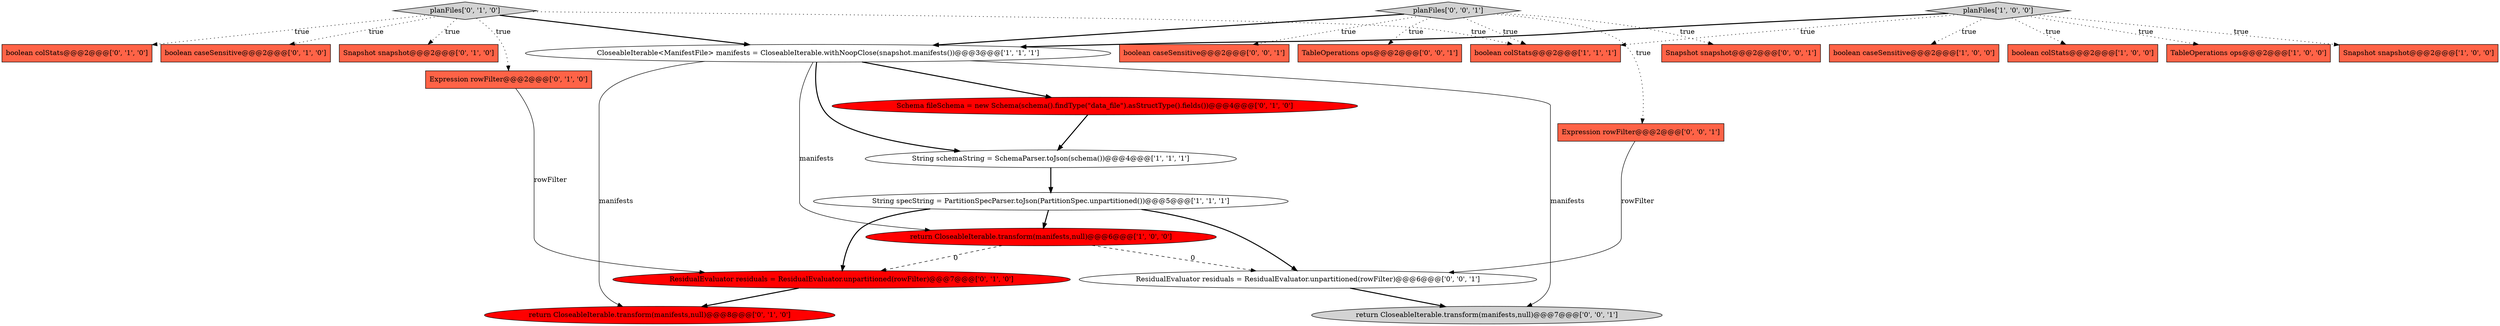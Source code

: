 digraph {
6 [style = filled, label = "planFiles['1', '0', '0']", fillcolor = lightgray, shape = diamond image = "AAA0AAABBB1BBB"];
3 [style = filled, label = "boolean caseSensitive@@@2@@@['1', '0', '0']", fillcolor = tomato, shape = box image = "AAA0AAABBB1BBB"];
15 [style = filled, label = "return CloseableIterable.transform(manifests,null)@@@8@@@['0', '1', '0']", fillcolor = red, shape = ellipse image = "AAA1AAABBB2BBB"];
10 [style = filled, label = "Expression rowFilter@@@2@@@['0', '1', '0']", fillcolor = tomato, shape = box image = "AAA0AAABBB2BBB"];
16 [style = filled, label = "planFiles['0', '1', '0']", fillcolor = lightgray, shape = diamond image = "AAA0AAABBB2BBB"];
0 [style = filled, label = "String specString = PartitionSpecParser.toJson(PartitionSpec.unpartitioned())@@@5@@@['1', '1', '1']", fillcolor = white, shape = ellipse image = "AAA0AAABBB1BBB"];
14 [style = filled, label = "boolean colStats@@@2@@@['0', '1', '0']", fillcolor = tomato, shape = box image = "AAA0AAABBB2BBB"];
5 [style = filled, label = "String schemaString = SchemaParser.toJson(schema())@@@4@@@['1', '1', '1']", fillcolor = white, shape = ellipse image = "AAA0AAABBB1BBB"];
17 [style = filled, label = "Schema fileSchema = new Schema(schema().findType(\"data_file\").asStructType().fields())@@@4@@@['0', '1', '0']", fillcolor = red, shape = ellipse image = "AAA1AAABBB2BBB"];
19 [style = filled, label = "ResidualEvaluator residuals = ResidualEvaluator.unpartitioned(rowFilter)@@@6@@@['0', '0', '1']", fillcolor = white, shape = ellipse image = "AAA0AAABBB3BBB"];
11 [style = filled, label = "boolean caseSensitive@@@2@@@['0', '1', '0']", fillcolor = tomato, shape = box image = "AAA0AAABBB2BBB"];
24 [style = filled, label = "Snapshot snapshot@@@2@@@['0', '0', '1']", fillcolor = tomato, shape = box image = "AAA0AAABBB3BBB"];
1 [style = filled, label = "CloseableIterable<ManifestFile> manifests = CloseableIterable.withNoopClose(snapshot.manifests())@@@3@@@['1', '1', '1']", fillcolor = white, shape = ellipse image = "AAA0AAABBB1BBB"];
21 [style = filled, label = "Expression rowFilter@@@2@@@['0', '0', '1']", fillcolor = tomato, shape = box image = "AAA0AAABBB3BBB"];
20 [style = filled, label = "boolean caseSensitive@@@2@@@['0', '0', '1']", fillcolor = tomato, shape = box image = "AAA0AAABBB3BBB"];
22 [style = filled, label = "return CloseableIterable.transform(manifests,null)@@@7@@@['0', '0', '1']", fillcolor = lightgray, shape = ellipse image = "AAA0AAABBB3BBB"];
12 [style = filled, label = "Snapshot snapshot@@@2@@@['0', '1', '0']", fillcolor = tomato, shape = box image = "AAA0AAABBB2BBB"];
7 [style = filled, label = "boolean colStats@@@2@@@['1', '0', '0']", fillcolor = tomato, shape = box image = "AAA0AAABBB1BBB"];
9 [style = filled, label = "boolean colStats@@@2@@@['1', '1', '1']", fillcolor = tomato, shape = box image = "AAA0AAABBB1BBB"];
8 [style = filled, label = "return CloseableIterable.transform(manifests,null)@@@6@@@['1', '0', '0']", fillcolor = red, shape = ellipse image = "AAA1AAABBB1BBB"];
13 [style = filled, label = "ResidualEvaluator residuals = ResidualEvaluator.unpartitioned(rowFilter)@@@7@@@['0', '1', '0']", fillcolor = red, shape = ellipse image = "AAA1AAABBB2BBB"];
18 [style = filled, label = "TableOperations ops@@@2@@@['0', '0', '1']", fillcolor = tomato, shape = box image = "AAA0AAABBB3BBB"];
23 [style = filled, label = "planFiles['0', '0', '1']", fillcolor = lightgray, shape = diamond image = "AAA0AAABBB3BBB"];
2 [style = filled, label = "TableOperations ops@@@2@@@['1', '0', '0']", fillcolor = tomato, shape = box image = "AAA0AAABBB1BBB"];
4 [style = filled, label = "Snapshot snapshot@@@2@@@['1', '0', '0']", fillcolor = tomato, shape = box image = "AAA0AAABBB1BBB"];
1->5 [style = bold, label=""];
8->19 [style = dashed, label="0"];
17->5 [style = bold, label=""];
16->9 [style = dotted, label="true"];
16->12 [style = dotted, label="true"];
0->13 [style = bold, label=""];
0->19 [style = bold, label=""];
23->21 [style = dotted, label="true"];
10->13 [style = solid, label="rowFilter"];
1->15 [style = solid, label="manifests"];
16->10 [style = dotted, label="true"];
23->9 [style = dotted, label="true"];
1->17 [style = bold, label=""];
1->8 [style = solid, label="manifests"];
8->13 [style = dashed, label="0"];
6->1 [style = bold, label=""];
23->20 [style = dotted, label="true"];
6->2 [style = dotted, label="true"];
23->18 [style = dotted, label="true"];
6->4 [style = dotted, label="true"];
5->0 [style = bold, label=""];
16->1 [style = bold, label=""];
1->22 [style = solid, label="manifests"];
6->9 [style = dotted, label="true"];
16->14 [style = dotted, label="true"];
0->8 [style = bold, label=""];
6->7 [style = dotted, label="true"];
23->1 [style = bold, label=""];
13->15 [style = bold, label=""];
6->3 [style = dotted, label="true"];
16->11 [style = dotted, label="true"];
21->19 [style = solid, label="rowFilter"];
19->22 [style = bold, label=""];
23->24 [style = dotted, label="true"];
}
